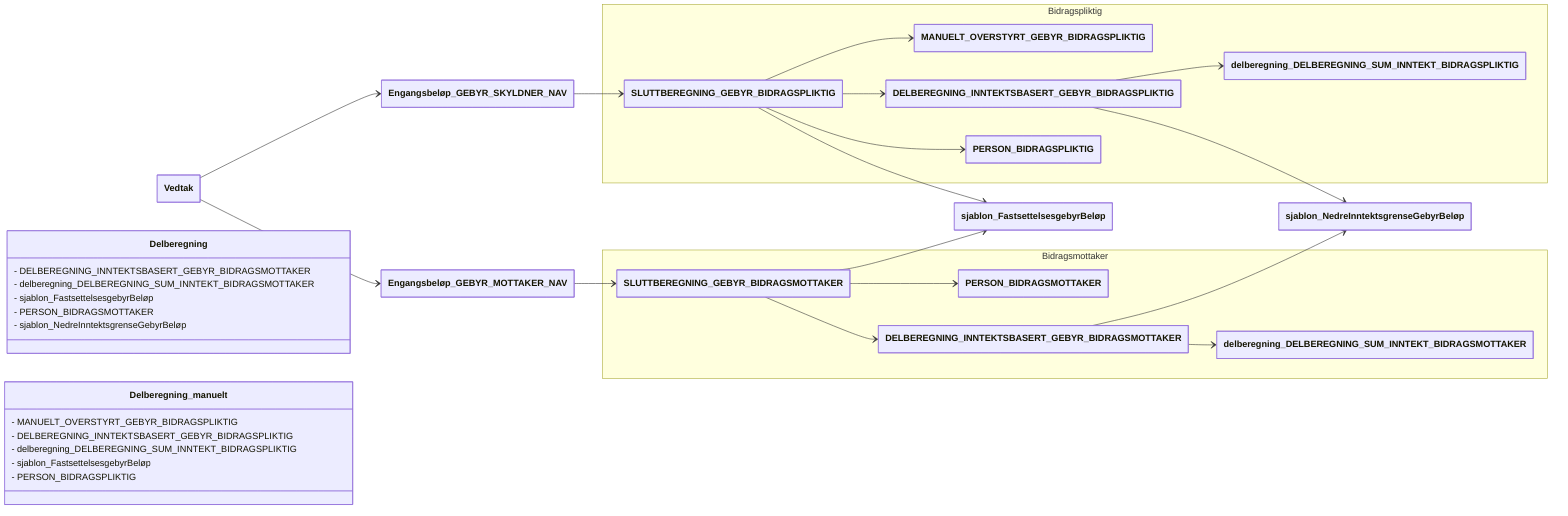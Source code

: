 ---
config:
  class:
    hideEmptyMembersBox: true
---

classDiagram
    direction LR
    class Vedtak
    class Engangsbeløp_GEBYR_SKYLDNER_NAV {
    }
    class Engangsbeløp_GEBYR_MOTTAKER_NAV {
    }
    namespace Bidragspliktig {
        class SLUTTBEREGNING_GEBYR_BIDRAGSPLIKTIG {
        }
        class MANUELT_OVERSTYRT_GEBYR_BIDRAGSPLIKTIG {
        }
        class DELBEREGNING_INNTEKTSBASERT_GEBYR_BIDRAGSPLIKTIG {
        }
        class delberegning_DELBEREGNING_SUM_INNTEKT_BIDRAGSPLIKTIG {
        }
        class PERSON_BIDRAGSPLIKTIG {
        }
    }
    namespace Bidragsmottaker {
        class PERSON_BIDRAGSMOTTAKER {
        }
        class SLUTTBEREGNING_GEBYR_BIDRAGSMOTTAKER {
        }
        class DELBEREGNING_INNTEKTSBASERT_GEBYR_BIDRAGSMOTTAKER {
        }
        class delberegning_DELBEREGNING_SUM_INNTEKT_BIDRAGSMOTTAKER {
        }
    }

    class sjablon_FastsettelsesgebyrBeløp {
    }

    class sjablon_NedreInntektsgrenseGebyrBeløp {
    }

    Vedtak --> Engangsbeløp_GEBYR_SKYLDNER_NAV
    Engangsbeløp_GEBYR_SKYLDNER_NAV --> SLUTTBEREGNING_GEBYR_BIDRAGSPLIKTIG
    Vedtak --> Engangsbeløp_GEBYR_MOTTAKER_NAV
    Engangsbeløp_GEBYR_MOTTAKER_NAV --> SLUTTBEREGNING_GEBYR_BIDRAGSMOTTAKER

    class Delberegning {
    }
    Delberegning: - DELBEREGNING_INNTEKTSBASERT_GEBYR_BIDRAGSMOTTAKER
    Delberegning: - delberegning_DELBEREGNING_SUM_INNTEKT_BIDRAGSMOTTAKER
    Delberegning: - sjablon_FastsettelsesgebyrBeløp
    Delberegning: - PERSON_BIDRAGSMOTTAKER
    Delberegning: - sjablon_NedreInntektsgrenseGebyrBeløp

    class Delberegning_manuelt {
    }
    Delberegning_manuelt: - MANUELT_OVERSTYRT_GEBYR_BIDRAGSPLIKTIG
    Delberegning_manuelt: - DELBEREGNING_INNTEKTSBASERT_GEBYR_BIDRAGSPLIKTIG
    Delberegning_manuelt: - delberegning_DELBEREGNING_SUM_INNTEKT_BIDRAGSPLIKTIG
    Delberegning_manuelt: - sjablon_FastsettelsesgebyrBeløp
    Delberegning_manuelt: - PERSON_BIDRAGSPLIKTIG
    SLUTTBEREGNING_GEBYR_BIDRAGSMOTTAKER --> DELBEREGNING_INNTEKTSBASERT_GEBYR_BIDRAGSMOTTAKER
    DELBEREGNING_INNTEKTSBASERT_GEBYR_BIDRAGSMOTTAKER --> delberegning_DELBEREGNING_SUM_INNTEKT_BIDRAGSMOTTAKER
    SLUTTBEREGNING_GEBYR_BIDRAGSMOTTAKER --> sjablon_FastsettelsesgebyrBeløp
    SLUTTBEREGNING_GEBYR_BIDRAGSMOTTAKER --> PERSON_BIDRAGSMOTTAKER
    DELBEREGNING_INNTEKTSBASERT_GEBYR_BIDRAGSMOTTAKER --> sjablon_NedreInntektsgrenseGebyrBeløp
    SLUTTBEREGNING_GEBYR_BIDRAGSPLIKTIG --> MANUELT_OVERSTYRT_GEBYR_BIDRAGSPLIKTIG
    SLUTTBEREGNING_GEBYR_BIDRAGSPLIKTIG --> DELBEREGNING_INNTEKTSBASERT_GEBYR_BIDRAGSPLIKTIG
    DELBEREGNING_INNTEKTSBASERT_GEBYR_BIDRAGSPLIKTIG --> delberegning_DELBEREGNING_SUM_INNTEKT_BIDRAGSPLIKTIG
    SLUTTBEREGNING_GEBYR_BIDRAGSPLIKTIG --> sjablon_FastsettelsesgebyrBeløp
    SLUTTBEREGNING_GEBYR_BIDRAGSPLIKTIG --> PERSON_BIDRAGSPLIKTIG
    DELBEREGNING_INNTEKTSBASERT_GEBYR_BIDRAGSPLIKTIG --> sjablon_NedreInntektsgrenseGebyrBeløp


click SLUTTBEREGNING_GEBYR_BIDRAGSPLIKTIG call visGrunnlag("grunnlagsobjekter/gebyr/sluttberegning_gebyr.md")